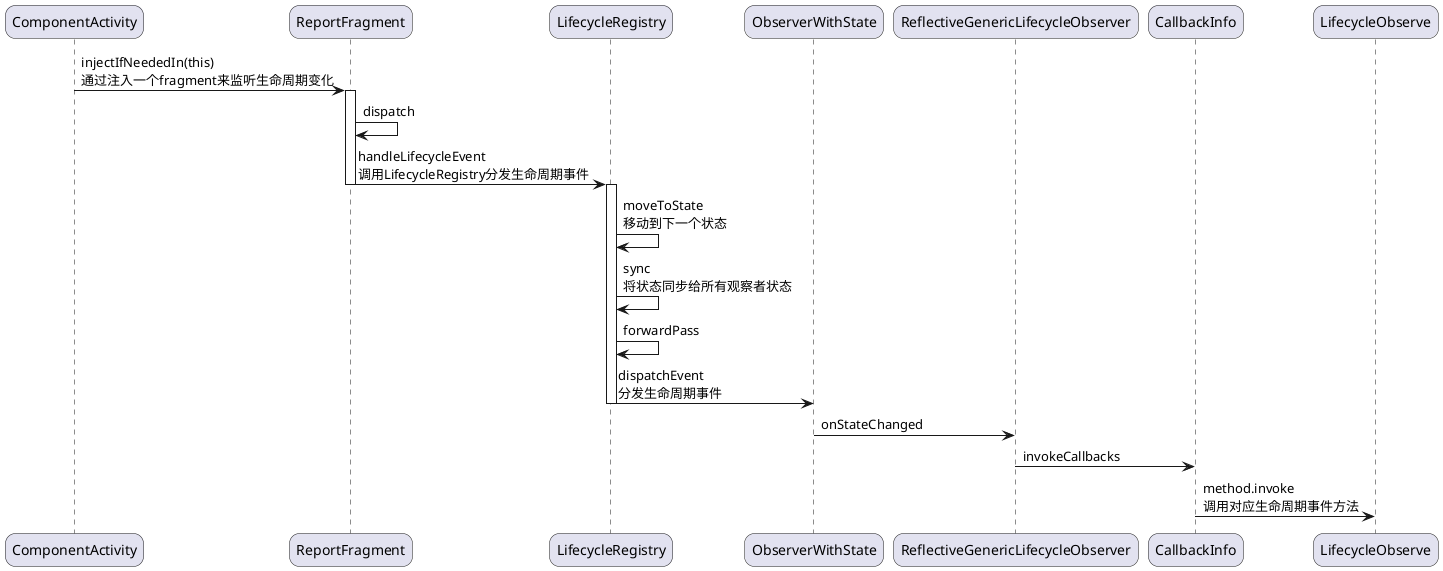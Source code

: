 @startuml
skinparam sequenceArrowThickness 1
skinparam roundcorner 20
skinparam maxmessagesize 60

ComponentActivity -> ReportFragment : injectIfNeededIn(this) 通过注入一个fragment来监听生命周期变化

activate ReportFragment

ReportFragment -> ReportFragment: dispatch

ReportFragment -> LifecycleRegistry: handleLifecycleEvent 调用LifecycleRegistry分发生命周期事件

deactivate ReportFragment
activate LifecycleRegistry

LifecycleRegistry -> LifecycleRegistry: moveToState 移动到下一个状态

LifecycleRegistry -> LifecycleRegistry: sync 将状态同步给所有观察者状态
LifecycleRegistry -> LifecycleRegistry: forwardPass

LifecycleRegistry -> ObserverWithState : dispatchEvent 分发生命周期事件
deactivate LifecycleRegistry

ObserverWithState -> ReflectiveGenericLifecycleObserver: onStateChanged

ReflectiveGenericLifecycleObserver -> CallbackInfo: invokeCallbacks

CallbackInfo -> LifecycleObserve : method.invoke 调用对应生命周期事件方法

@enduml